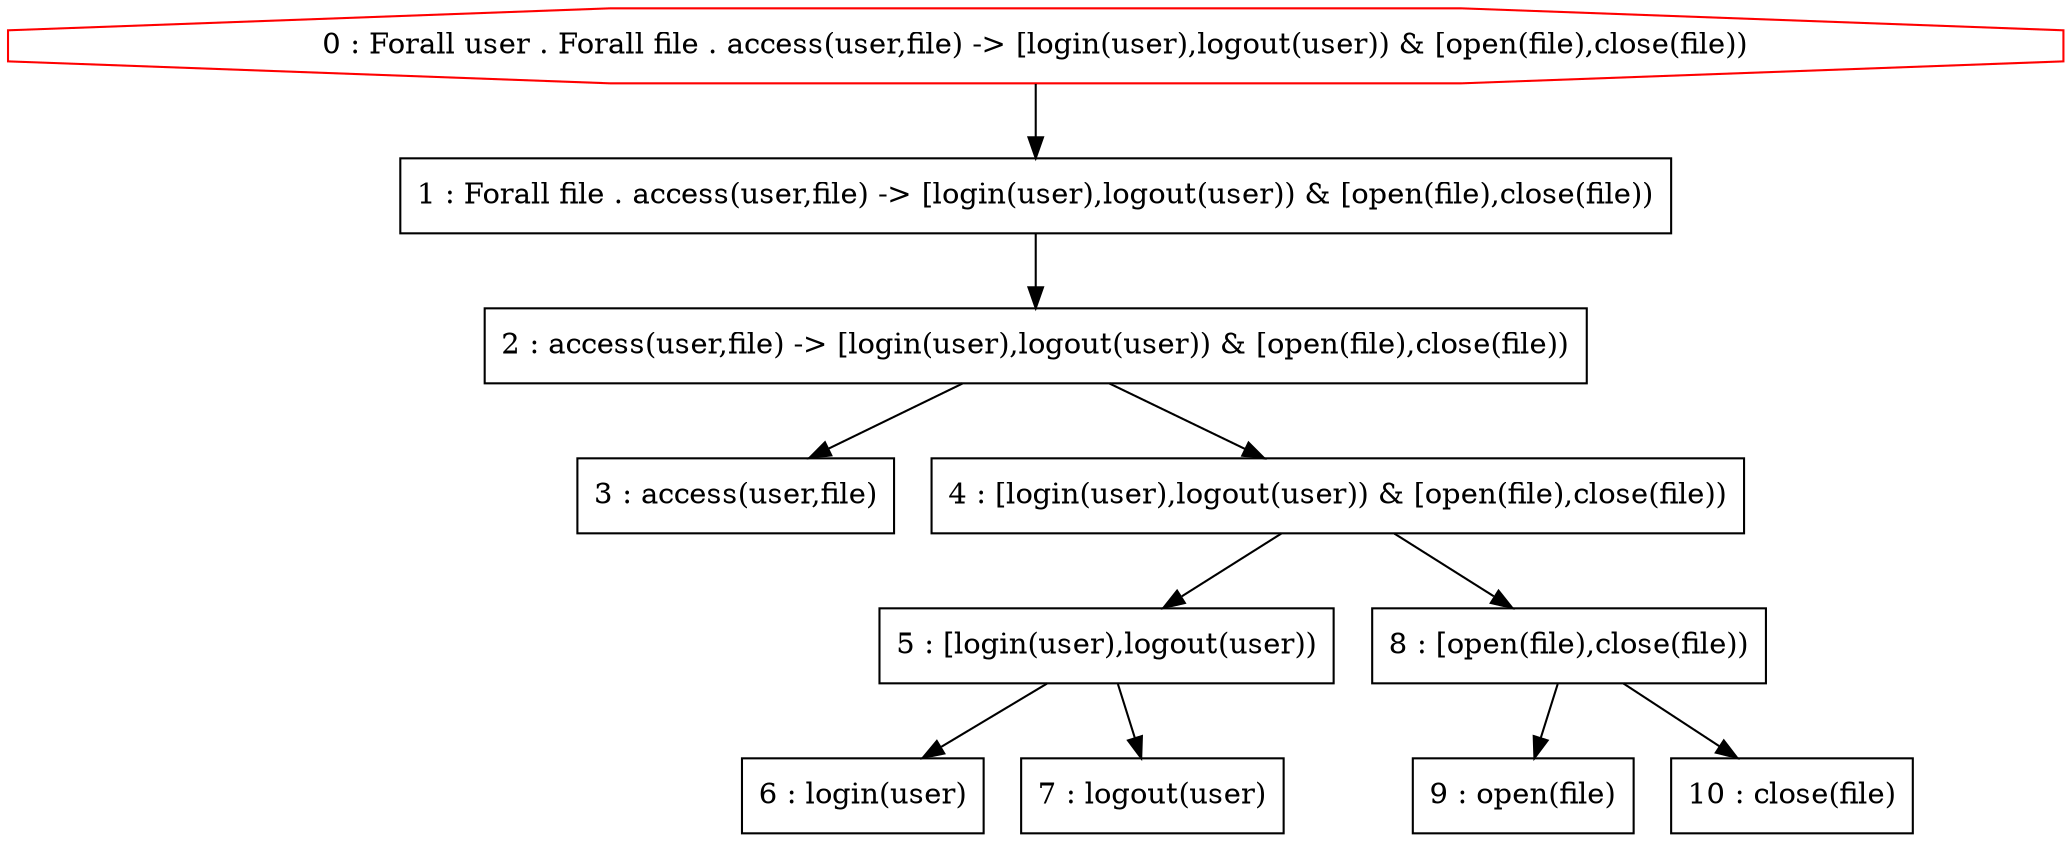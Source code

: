 digraph G {
  0 [shape=octagon, color=red, label="0 : Forall user . Forall file . access(user,file) -> [login(user),logout(user)) & [open(file),close(file))"]
  1 [shape=box, label="1 : Forall file . access(user,file) -> [login(user),logout(user)) & [open(file),close(file))"]
  2 [shape=box, label="2 : access(user,file) -> [login(user),logout(user)) & [open(file),close(file))"]
  3 [shape=box, label="3 : access(user,file)"]
  4 [shape=box, label="4 : [login(user),logout(user)) & [open(file),close(file))"]
  5 [shape=box, label="5 : [login(user),logout(user))"]
  6 [shape=box, label="6 : login(user)"]
  7 [shape=box, label="7 : logout(user)"]
  5 -> 6
  5 -> 7
  8 [shape=box, label="8 : [open(file),close(file))"]
  9 [shape=box, label="9 : open(file)"]
  10 [shape=box, label="10 : close(file)"]
  8 -> 9
  8 -> 10
  4 -> 5
  4 -> 8
  2 -> 3
  2 -> 4
  1 -> 2
  0 -> 1
}
